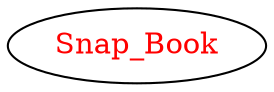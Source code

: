 digraph dependencyGraph {
 concentrate=true;
 ranksep="2.0";
 rankdir="LR"; 
 splines="ortho";
"Snap_Book" [fontcolor="red"];
}